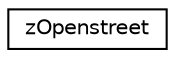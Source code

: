 digraph "Graphical Class Hierarchy"
{
  edge [fontname="Helvetica",fontsize="10",labelfontname="Helvetica",labelfontsize="10"];
  node [fontname="Helvetica",fontsize="10",shape=record];
  rankdir="LR";
  Node0 [label="zOpenstreet",height=0.2,width=0.4,color="black", fillcolor="white", style="filled",URL="$classz_openstreet.html",tooltip="A class for accessing the openstreet data and other city level data stored in a SQL database / CSV fi..."];
}
